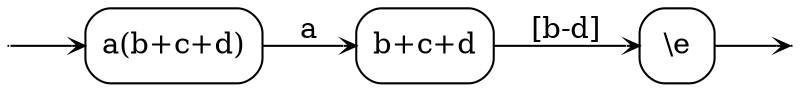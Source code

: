 digraph
{
  vcsn_context = "lal_char(abcd), b"
  rankdir = LR
  edge [arrowhead = vee, arrowsize = .6]
  {
    node [shape = point, width = 0]
    I0
    F2
  }
  {
    node [shape = circle, style = rounded, width = 0.5]
    0 [label = "a(b+c+d)", shape = box]
    1 [label = "b+c+d", shape = box]
    2 [label = "\\e", shape = box]
  }
  I0 -> 0
  0 -> 1 [label = "a"]
  1 -> 2 [label = "[b-d]"]
  2 -> F2
}
